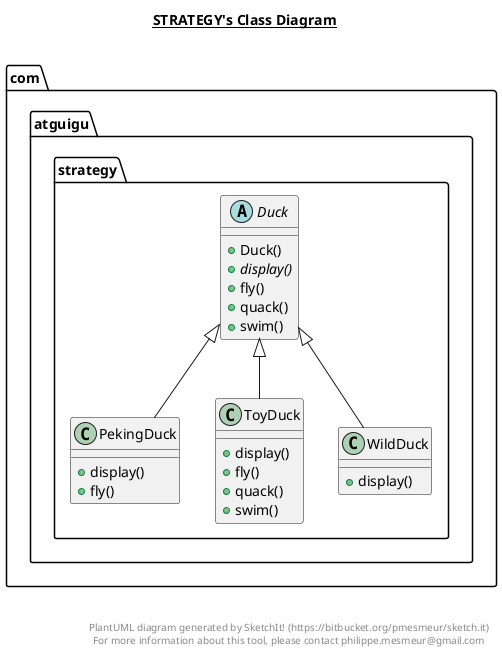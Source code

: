 @startuml

title __STRATEGY's Class Diagram__\n

  namespace com.atguigu.strategy {
    abstract class com.atguigu.strategy.Duck {
        + Duck()
        {abstract} + display()
        + fly()
        + quack()
        + swim()
    }
  }
  

  namespace com.atguigu.strategy {
    class com.atguigu.strategy.PekingDuck {
        + display()
        + fly()
    }
  }
  

  namespace com.atguigu.strategy {
    class com.atguigu.strategy.ToyDuck {
        + display()
        + fly()
        + quack()
        + swim()
    }
  }
  

  namespace com.atguigu.strategy {
    class com.atguigu.strategy.WildDuck {
        + display()
    }
  }
  

  com.atguigu.strategy.PekingDuck -up-|> com.atguigu.strategy.Duck
  com.atguigu.strategy.ToyDuck -up-|> com.atguigu.strategy.Duck
  com.atguigu.strategy.WildDuck -up-|> com.atguigu.strategy.Duck


right footer


PlantUML diagram generated by SketchIt! (https://bitbucket.org/pmesmeur/sketch.it)
For more information about this tool, please contact philippe.mesmeur@gmail.com
endfooter

@enduml
